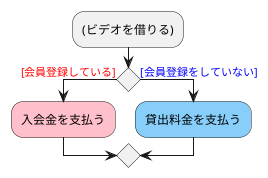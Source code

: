 @startuml アクティビティ図の例

 :(ビデオを借りる);

  if () is (<color:red>[会員登録している]) then 
  #pink:入会金を支払う;
  else (<color:blue>[会員登録をしていない]) 
  #LightSkyBlue:貸出料金を支払う;
  endif

@enduml
